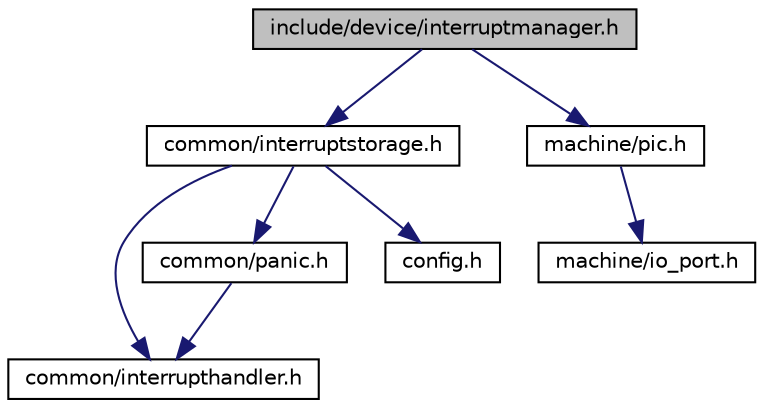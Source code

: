 digraph "include/device/interruptmanager.h"
{
  bgcolor="transparent";
  edge [fontname="Helvetica",fontsize="10",labelfontname="Helvetica",labelfontsize="10"];
  node [fontname="Helvetica",fontsize="10",shape=record];
  Node1 [label="include/device/interruptmanager.h",height=0.2,width=0.4,color="black", fillcolor="grey75", style="filled", fontcolor="black"];
  Node1 -> Node2 [color="midnightblue",fontsize="10",style="solid",fontname="Helvetica"];
  Node2 [label="common/interruptstorage.h",height=0.2,width=0.4,color="black",URL="$interruptstorage_8h.html"];
  Node2 -> Node3 [color="midnightblue",fontsize="10",style="solid",fontname="Helvetica"];
  Node3 [label="common/interrupthandler.h",height=0.2,width=0.4,color="black",URL="$interrupthandler_8h.html"];
  Node2 -> Node4 [color="midnightblue",fontsize="10",style="solid",fontname="Helvetica"];
  Node4 [label="common/panic.h",height=0.2,width=0.4,color="black",URL="$panic_8h.html"];
  Node4 -> Node3 [color="midnightblue",fontsize="10",style="solid",fontname="Helvetica"];
  Node2 -> Node5 [color="midnightblue",fontsize="10",style="solid",fontname="Helvetica"];
  Node5 [label="config.h",height=0.2,width=0.4,color="black",URL="$config_8h.html",tooltip="verschiedene defines für Einstellungen "];
  Node1 -> Node6 [color="midnightblue",fontsize="10",style="solid",fontname="Helvetica"];
  Node6 [label="machine/pic.h",height=0.2,width=0.4,color="black",URL="$pic_8h.html"];
  Node6 -> Node7 [color="midnightblue",fontsize="10",style="solid",fontname="Helvetica"];
  Node7 [label="machine/io_port.h",height=0.2,width=0.4,color="black",URL="$io__port_8h.html"];
}
